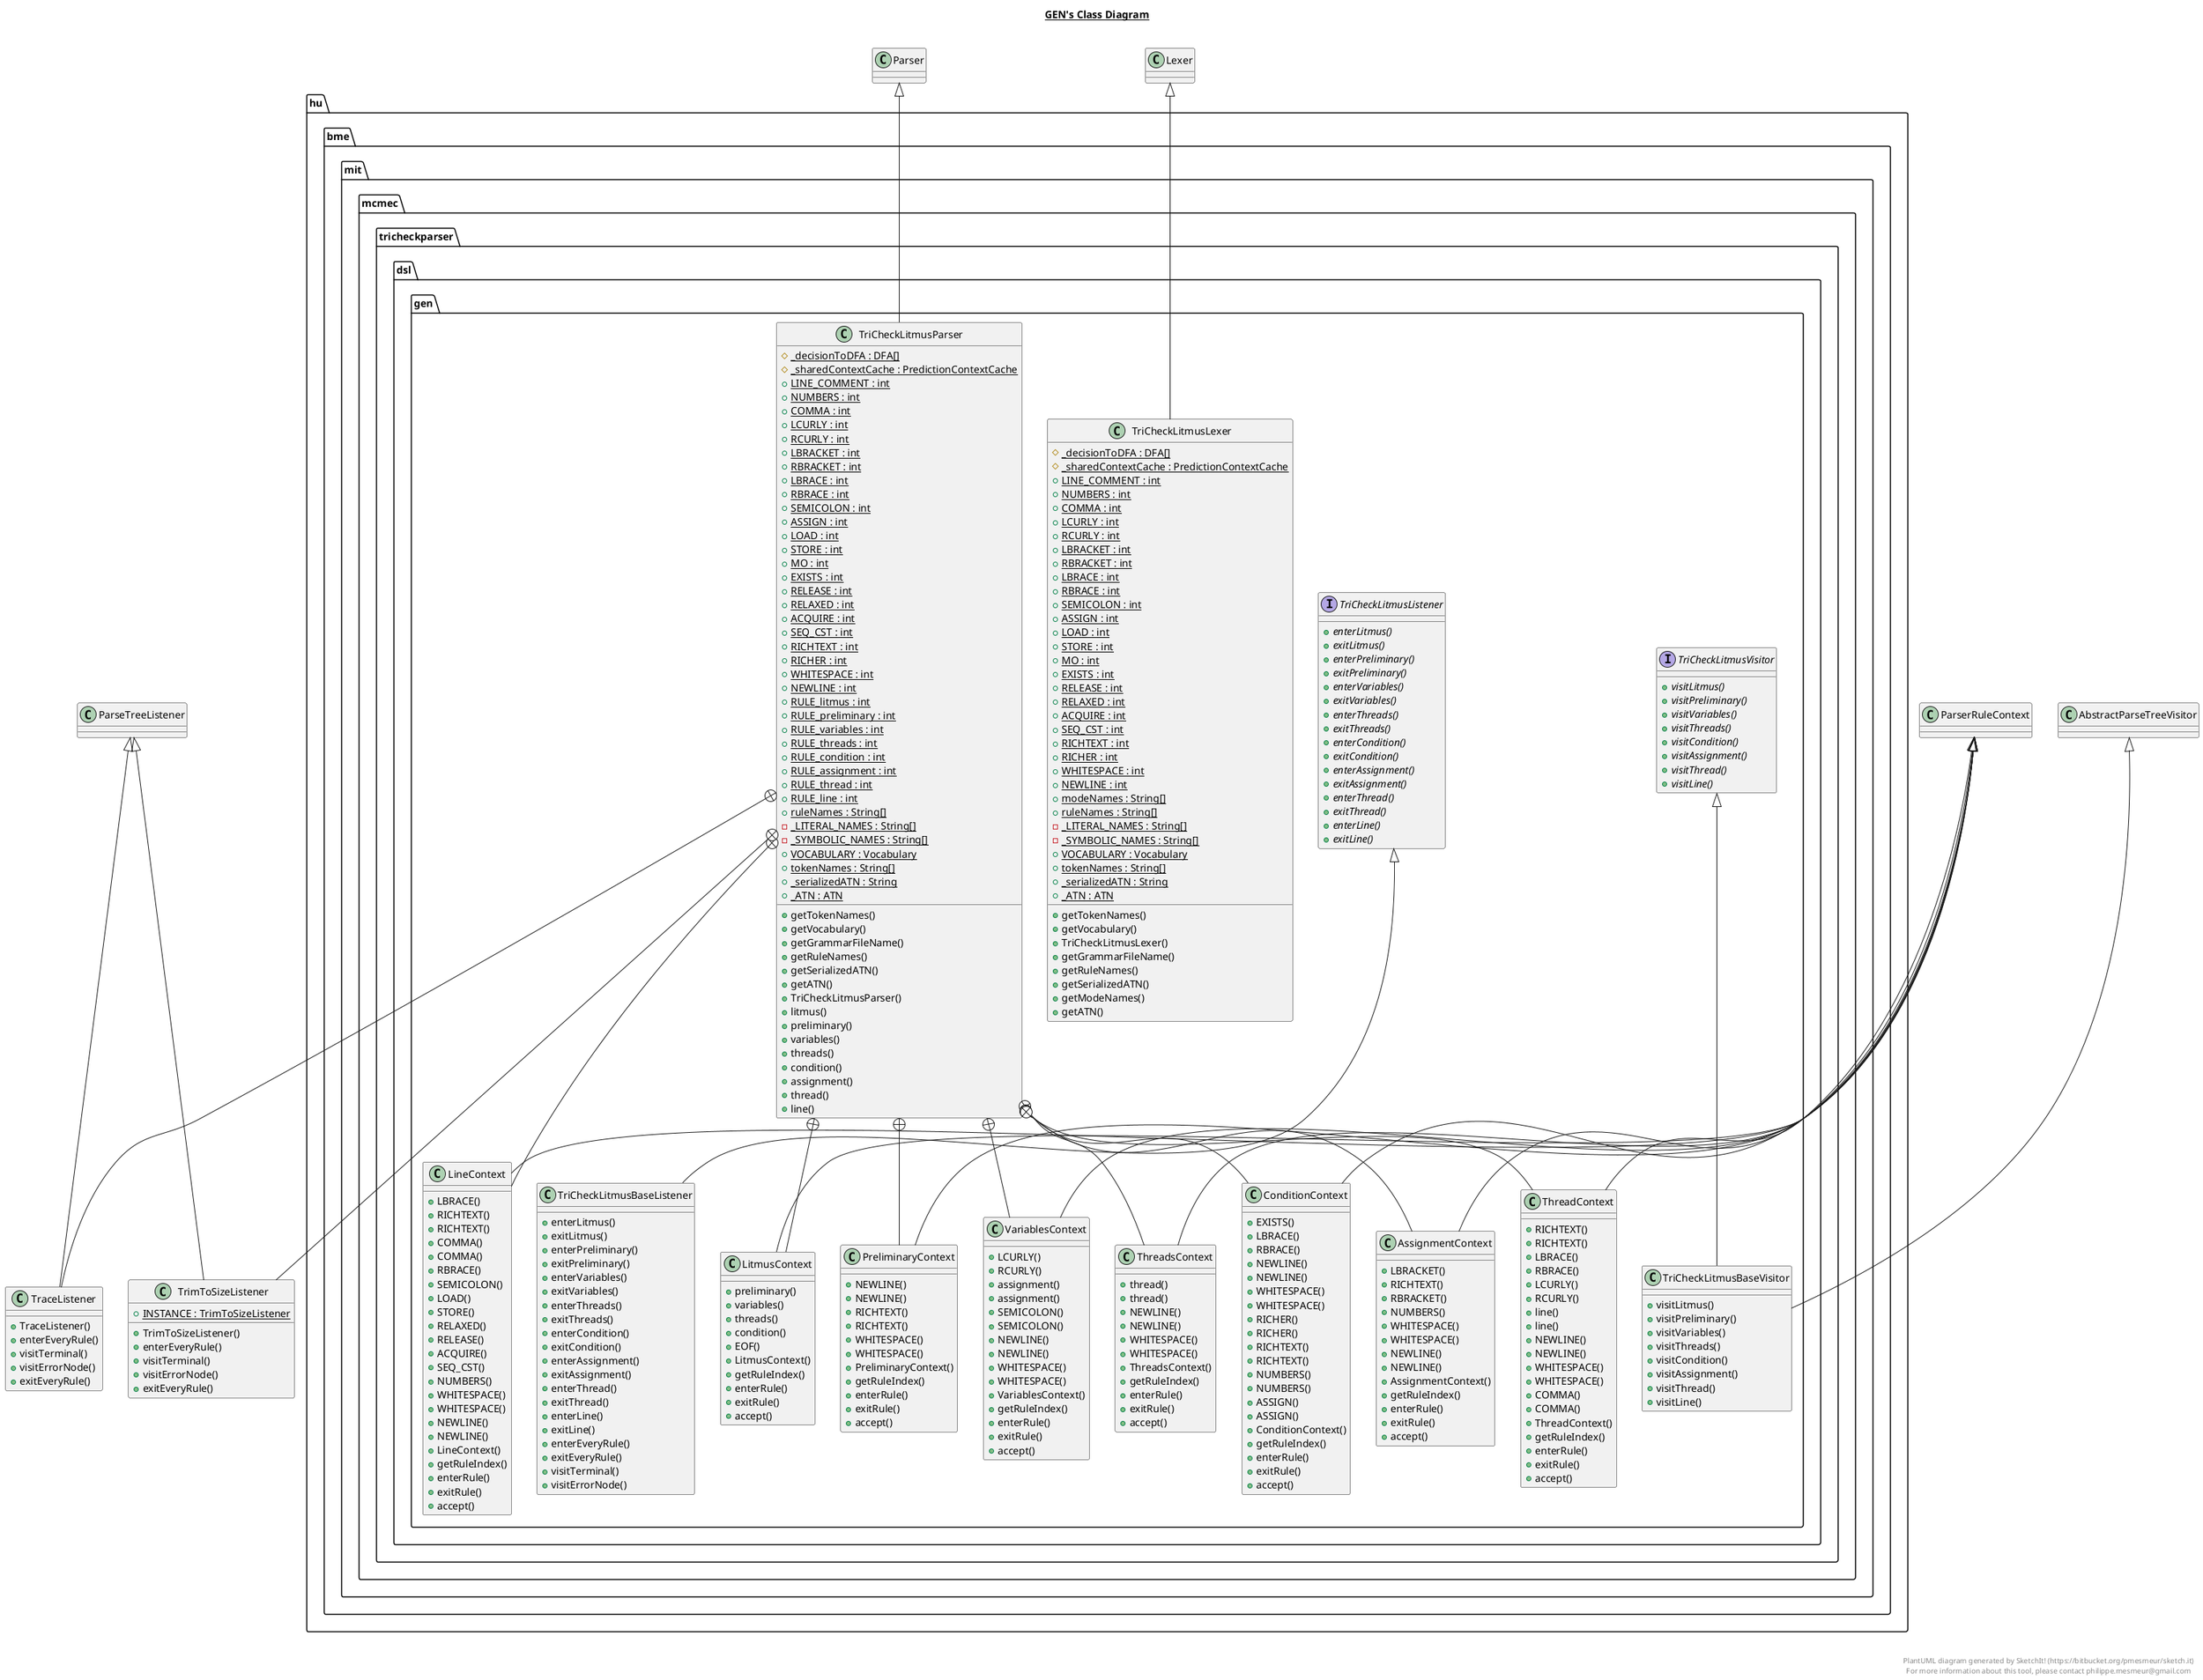 @startuml

title __GEN's Class Diagram__\n

  package hu.bme.mit.mcmec.tricheckparser.dsl {
    package hu.bme.mit.mcmec.tricheckparser.dsl.gen {
      class TriCheckLitmusBaseListener {
          + enterLitmus()
          + exitLitmus()
          + enterPreliminary()
          + exitPreliminary()
          + enterVariables()
          + exitVariables()
          + enterThreads()
          + exitThreads()
          + enterCondition()
          + exitCondition()
          + enterAssignment()
          + exitAssignment()
          + enterThread()
          + exitThread()
          + enterLine()
          + exitLine()
          + enterEveryRule()
          + exitEveryRule()
          + visitTerminal()
          + visitErrorNode()
      }
    }
  }
  

  package hu.bme.mit.mcmec.tricheckparser.dsl {
    package hu.bme.mit.mcmec.tricheckparser.dsl.gen {
      class TriCheckLitmusBaseVisitor {
          + visitLitmus()
          + visitPreliminary()
          + visitVariables()
          + visitThreads()
          + visitCondition()
          + visitAssignment()
          + visitThread()
          + visitLine()
      }
    }
  }
  

  package hu.bme.mit.mcmec.tricheckparser.dsl {
    package hu.bme.mit.mcmec.tricheckparser.dsl.gen {
      class TriCheckLitmusLexer {
          {static} # _decisionToDFA : DFA[]
          {static} # _sharedContextCache : PredictionContextCache
          {static} + LINE_COMMENT : int
          {static} + NUMBERS : int
          {static} + COMMA : int
          {static} + LCURLY : int
          {static} + RCURLY : int
          {static} + LBRACKET : int
          {static} + RBRACKET : int
          {static} + LBRACE : int
          {static} + RBRACE : int
          {static} + SEMICOLON : int
          {static} + ASSIGN : int
          {static} + LOAD : int
          {static} + STORE : int
          {static} + MO : int
          {static} + EXISTS : int
          {static} + RELEASE : int
          {static} + RELAXED : int
          {static} + ACQUIRE : int
          {static} + SEQ_CST : int
          {static} + RICHTEXT : int
          {static} + RICHER : int
          {static} + WHITESPACE : int
          {static} + NEWLINE : int
          {static} + modeNames : String[]
          {static} + ruleNames : String[]
          {static} - _LITERAL_NAMES : String[]
          {static} - _SYMBOLIC_NAMES : String[]
          {static} + VOCABULARY : Vocabulary
          {static} + tokenNames : String[]
          {static} + _serializedATN : String
          {static} + _ATN : ATN
          + getTokenNames()
          + getVocabulary()
          + TriCheckLitmusLexer()
          + getGrammarFileName()
          + getRuleNames()
          + getSerializedATN()
          + getModeNames()
          + getATN()
      }
    }
  }
  

  package hu.bme.mit.mcmec.tricheckparser.dsl {
    package hu.bme.mit.mcmec.tricheckparser.dsl.gen {
      interface TriCheckLitmusListener {
          {abstract} + enterLitmus()
          {abstract} + exitLitmus()
          {abstract} + enterPreliminary()
          {abstract} + exitPreliminary()
          {abstract} + enterVariables()
          {abstract} + exitVariables()
          {abstract} + enterThreads()
          {abstract} + exitThreads()
          {abstract} + enterCondition()
          {abstract} + exitCondition()
          {abstract} + enterAssignment()
          {abstract} + exitAssignment()
          {abstract} + enterThread()
          {abstract} + exitThread()
          {abstract} + enterLine()
          {abstract} + exitLine()
      }
    }
  }
  

  package hu.bme.mit.mcmec.tricheckparser.dsl {
    package hu.bme.mit.mcmec.tricheckparser.dsl.gen {
      class TriCheckLitmusParser {
          {static} # _decisionToDFA : DFA[]
          {static} # _sharedContextCache : PredictionContextCache
          {static} + LINE_COMMENT : int
          {static} + NUMBERS : int
          {static} + COMMA : int
          {static} + LCURLY : int
          {static} + RCURLY : int
          {static} + LBRACKET : int
          {static} + RBRACKET : int
          {static} + LBRACE : int
          {static} + RBRACE : int
          {static} + SEMICOLON : int
          {static} + ASSIGN : int
          {static} + LOAD : int
          {static} + STORE : int
          {static} + MO : int
          {static} + EXISTS : int
          {static} + RELEASE : int
          {static} + RELAXED : int
          {static} + ACQUIRE : int
          {static} + SEQ_CST : int
          {static} + RICHTEXT : int
          {static} + RICHER : int
          {static} + WHITESPACE : int
          {static} + NEWLINE : int
          {static} + RULE_litmus : int
          {static} + RULE_preliminary : int
          {static} + RULE_variables : int
          {static} + RULE_threads : int
          {static} + RULE_condition : int
          {static} + RULE_assignment : int
          {static} + RULE_thread : int
          {static} + RULE_line : int
          {static} + ruleNames : String[]
          {static} - _LITERAL_NAMES : String[]
          {static} - _SYMBOLIC_NAMES : String[]
          {static} + VOCABULARY : Vocabulary
          {static} + tokenNames : String[]
          {static} + _serializedATN : String
          {static} + _ATN : ATN
          + getTokenNames()
          + getVocabulary()
          + getGrammarFileName()
          + getRuleNames()
          + getSerializedATN()
          + getATN()
          + TriCheckLitmusParser()
          + litmus()
          + preliminary()
          + variables()
          + threads()
          + condition()
          + assignment()
          + thread()
          + line()
      }
    }
  }
  

  package hu.bme.mit.mcmec.tricheckparser.dsl {
    package hu.bme.mit.mcmec.tricheckparser.dsl.gen {
      class LitmusContext {
          + preliminary()
          + variables()
          + threads()
          + condition()
          + EOF()
          + LitmusContext()
          + getRuleIndex()
          + enterRule()
          + exitRule()
          + accept()
      }
    }
  }
  

  package hu.bme.mit.mcmec.tricheckparser.dsl {
    package hu.bme.mit.mcmec.tricheckparser.dsl.gen {
      class PreliminaryContext {
          + NEWLINE()
          + NEWLINE()
          + RICHTEXT()
          + RICHTEXT()
          + WHITESPACE()
          + WHITESPACE()
          + PreliminaryContext()
          + getRuleIndex()
          + enterRule()
          + exitRule()
          + accept()
      }
    }
  }
  

  package hu.bme.mit.mcmec.tricheckparser.dsl {
    package hu.bme.mit.mcmec.tricheckparser.dsl.gen {
      class VariablesContext {
          + LCURLY()
          + RCURLY()
          + assignment()
          + assignment()
          + SEMICOLON()
          + SEMICOLON()
          + NEWLINE()
          + NEWLINE()
          + WHITESPACE()
          + WHITESPACE()
          + VariablesContext()
          + getRuleIndex()
          + enterRule()
          + exitRule()
          + accept()
      }
    }
  }
  

  package hu.bme.mit.mcmec.tricheckparser.dsl {
    package hu.bme.mit.mcmec.tricheckparser.dsl.gen {
      class ThreadsContext {
          + thread()
          + thread()
          + NEWLINE()
          + NEWLINE()
          + WHITESPACE()
          + WHITESPACE()
          + ThreadsContext()
          + getRuleIndex()
          + enterRule()
          + exitRule()
          + accept()
      }
    }
  }
  

  package hu.bme.mit.mcmec.tricheckparser.dsl {
    package hu.bme.mit.mcmec.tricheckparser.dsl.gen {
      class ConditionContext {
          + EXISTS()
          + LBRACE()
          + RBRACE()
          + NEWLINE()
          + NEWLINE()
          + WHITESPACE()
          + WHITESPACE()
          + RICHER()
          + RICHER()
          + RICHTEXT()
          + RICHTEXT()
          + NUMBERS()
          + NUMBERS()
          + ASSIGN()
          + ASSIGN()
          + ConditionContext()
          + getRuleIndex()
          + enterRule()
          + exitRule()
          + accept()
      }
    }
  }
  

  package hu.bme.mit.mcmec.tricheckparser.dsl {
    package hu.bme.mit.mcmec.tricheckparser.dsl.gen {
      class AssignmentContext {
          + LBRACKET()
          + RICHTEXT()
          + RBRACKET()
          + NUMBERS()
          + WHITESPACE()
          + WHITESPACE()
          + NEWLINE()
          + NEWLINE()
          + AssignmentContext()
          + getRuleIndex()
          + enterRule()
          + exitRule()
          + accept()
      }
    }
  }
  

  package hu.bme.mit.mcmec.tricheckparser.dsl {
    package hu.bme.mit.mcmec.tricheckparser.dsl.gen {
      class ThreadContext {
          + RICHTEXT()
          + RICHTEXT()
          + LBRACE()
          + RBRACE()
          + LCURLY()
          + RCURLY()
          + line()
          + line()
          + NEWLINE()
          + NEWLINE()
          + WHITESPACE()
          + WHITESPACE()
          + COMMA()
          + COMMA()
          + ThreadContext()
          + getRuleIndex()
          + enterRule()
          + exitRule()
          + accept()
      }
    }
  }
  

  package hu.bme.mit.mcmec.tricheckparser.dsl {
    package hu.bme.mit.mcmec.tricheckparser.dsl.gen {
      class LineContext {
          + LBRACE()
          + RICHTEXT()
          + RICHTEXT()
          + COMMA()
          + COMMA()
          + RBRACE()
          + SEMICOLON()
          + LOAD()
          + STORE()
          + RELAXED()
          + RELEASE()
          + ACQUIRE()
          + SEQ_CST()
          + NUMBERS()
          + WHITESPACE()
          + WHITESPACE()
          + NEWLINE()
          + NEWLINE()
          + LineContext()
          + getRuleIndex()
          + enterRule()
          + exitRule()
          + accept()
      }
    }
  }
  

  class TrimToSizeListener {
      {static} + INSTANCE : TrimToSizeListener
      + TrimToSizeListener()
      + enterEveryRule()
      + visitTerminal()
      + visitErrorNode()
      + exitEveryRule()
  }
  

  class TraceListener {
      + TraceListener()
      + enterEveryRule()
      + visitTerminal()
      + visitErrorNode()
      + exitEveryRule()
  }
  

  package hu.bme.mit.mcmec.tricheckparser.dsl {
    package hu.bme.mit.mcmec.tricheckparser.dsl.gen {
      interface TriCheckLitmusVisitor {
          {abstract} + visitLitmus()
          {abstract} + visitPreliminary()
          {abstract} + visitVariables()
          {abstract} + visitThreads()
          {abstract} + visitCondition()
          {abstract} + visitAssignment()
          {abstract} + visitThread()
          {abstract} + visitLine()
      }
    }
  }
  

  TriCheckLitmusBaseListener -up-|> TriCheckLitmusListener
  TriCheckLitmusBaseVisitor -up-|> TriCheckLitmusVisitor
  TriCheckLitmusBaseVisitor -up-|> AbstractParseTreeVisitor
  TriCheckLitmusLexer -up-|> Lexer
  TriCheckLitmusParser -up-|> Parser
  TriCheckLitmusParser +-down- LitmusContext
  TriCheckLitmusParser +-down- PreliminaryContext
  TriCheckLitmusParser +-down- VariablesContext
  TriCheckLitmusParser +-down- ThreadsContext
  TriCheckLitmusParser +-down- ConditionContext
  TriCheckLitmusParser +-down- AssignmentContext
  TriCheckLitmusParser +-down- ThreadContext
  TriCheckLitmusParser +-down- LineContext
  TriCheckLitmusParser +-down- TrimToSizeListener
  TriCheckLitmusParser +-down- TraceListener
  LitmusContext -up-|> ParserRuleContext
  PreliminaryContext -up-|> ParserRuleContext
  VariablesContext -up-|> ParserRuleContext
  ThreadsContext -up-|> ParserRuleContext
  ConditionContext -up-|> ParserRuleContext
  AssignmentContext -up-|> ParserRuleContext
  ThreadContext -up-|> ParserRuleContext
  LineContext -up-|> ParserRuleContext
  TrimToSizeListener -up-|> ParseTreeListener
  TraceListener -up-|> ParseTreeListener


right footer


PlantUML diagram generated by SketchIt! (https://bitbucket.org/pmesmeur/sketch.it)
For more information about this tool, please contact philippe.mesmeur@gmail.com
endfooter

@enduml
